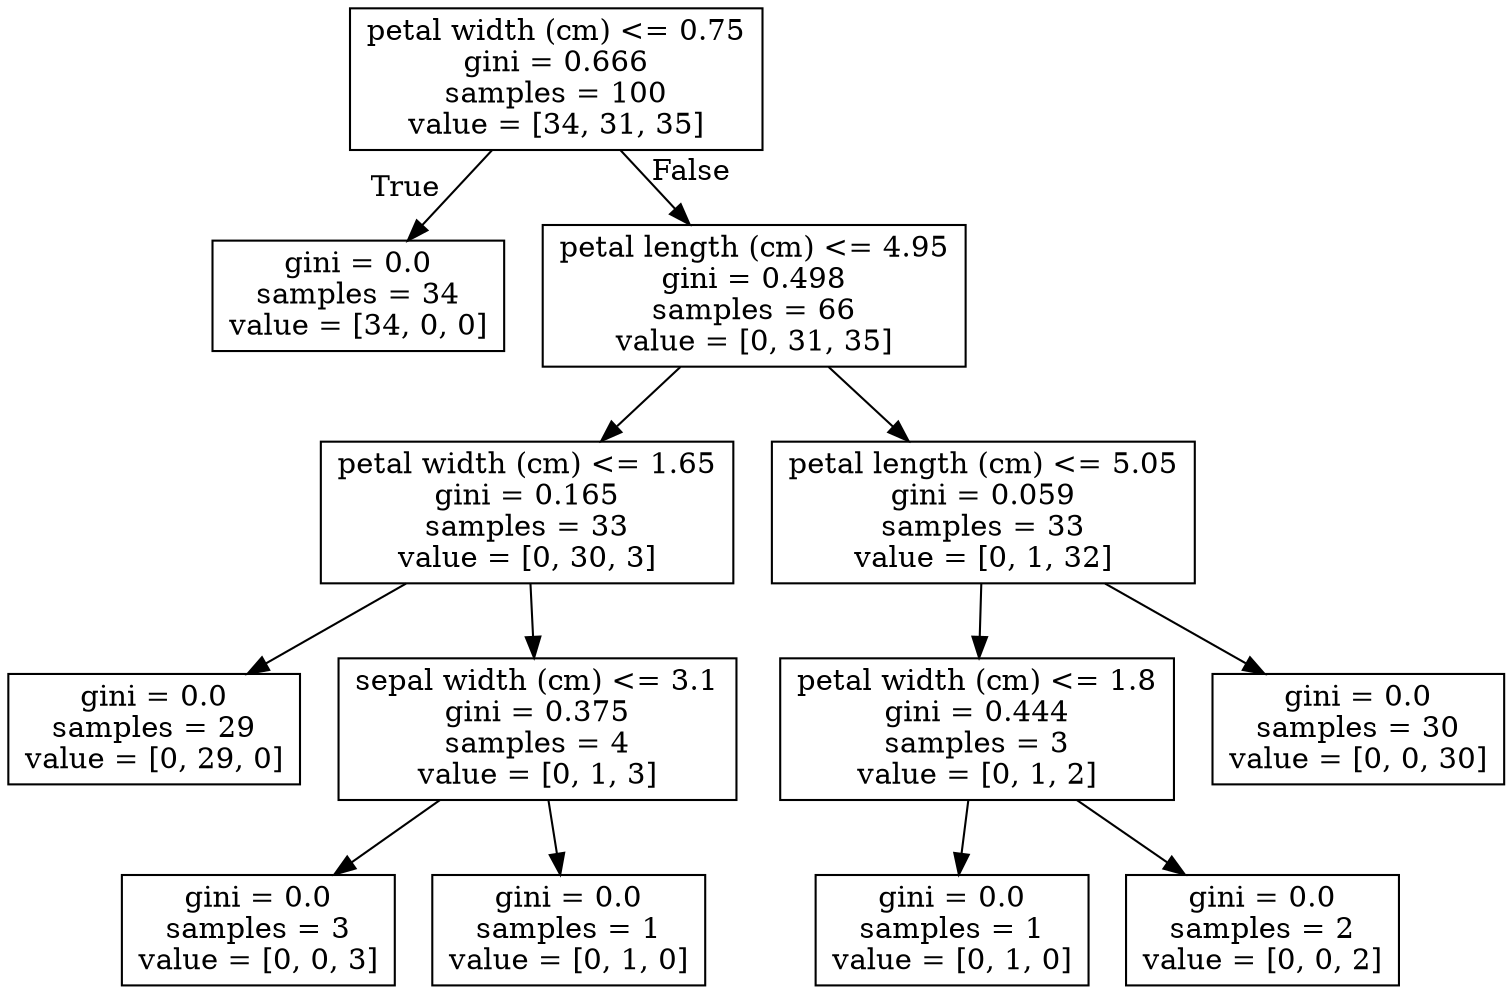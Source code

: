 digraph Tree {
node [shape=box] ;
0 [label="petal width (cm) <= 0.75\ngini = 0.666\nsamples = 100\nvalue = [34, 31, 35]"] ;
1 [label="gini = 0.0\nsamples = 34\nvalue = [34, 0, 0]"] ;
0 -> 1 [labeldistance=2.5, labelangle=45, headlabel="True"] ;
2 [label="petal length (cm) <= 4.95\ngini = 0.498\nsamples = 66\nvalue = [0, 31, 35]"] ;
0 -> 2 [labeldistance=2.5, labelangle=-45, headlabel="False"] ;
3 [label="petal width (cm) <= 1.65\ngini = 0.165\nsamples = 33\nvalue = [0, 30, 3]"] ;
2 -> 3 ;
4 [label="gini = 0.0\nsamples = 29\nvalue = [0, 29, 0]"] ;
3 -> 4 ;
5 [label="sepal width (cm) <= 3.1\ngini = 0.375\nsamples = 4\nvalue = [0, 1, 3]"] ;
3 -> 5 ;
6 [label="gini = 0.0\nsamples = 3\nvalue = [0, 0, 3]"] ;
5 -> 6 ;
7 [label="gini = 0.0\nsamples = 1\nvalue = [0, 1, 0]"] ;
5 -> 7 ;
8 [label="petal length (cm) <= 5.05\ngini = 0.059\nsamples = 33\nvalue = [0, 1, 32]"] ;
2 -> 8 ;
9 [label="petal width (cm) <= 1.8\ngini = 0.444\nsamples = 3\nvalue = [0, 1, 2]"] ;
8 -> 9 ;
10 [label="gini = 0.0\nsamples = 1\nvalue = [0, 1, 0]"] ;
9 -> 10 ;
11 [label="gini = 0.0\nsamples = 2\nvalue = [0, 0, 2]"] ;
9 -> 11 ;
12 [label="gini = 0.0\nsamples = 30\nvalue = [0, 0, 30]"] ;
8 -> 12 ;
}